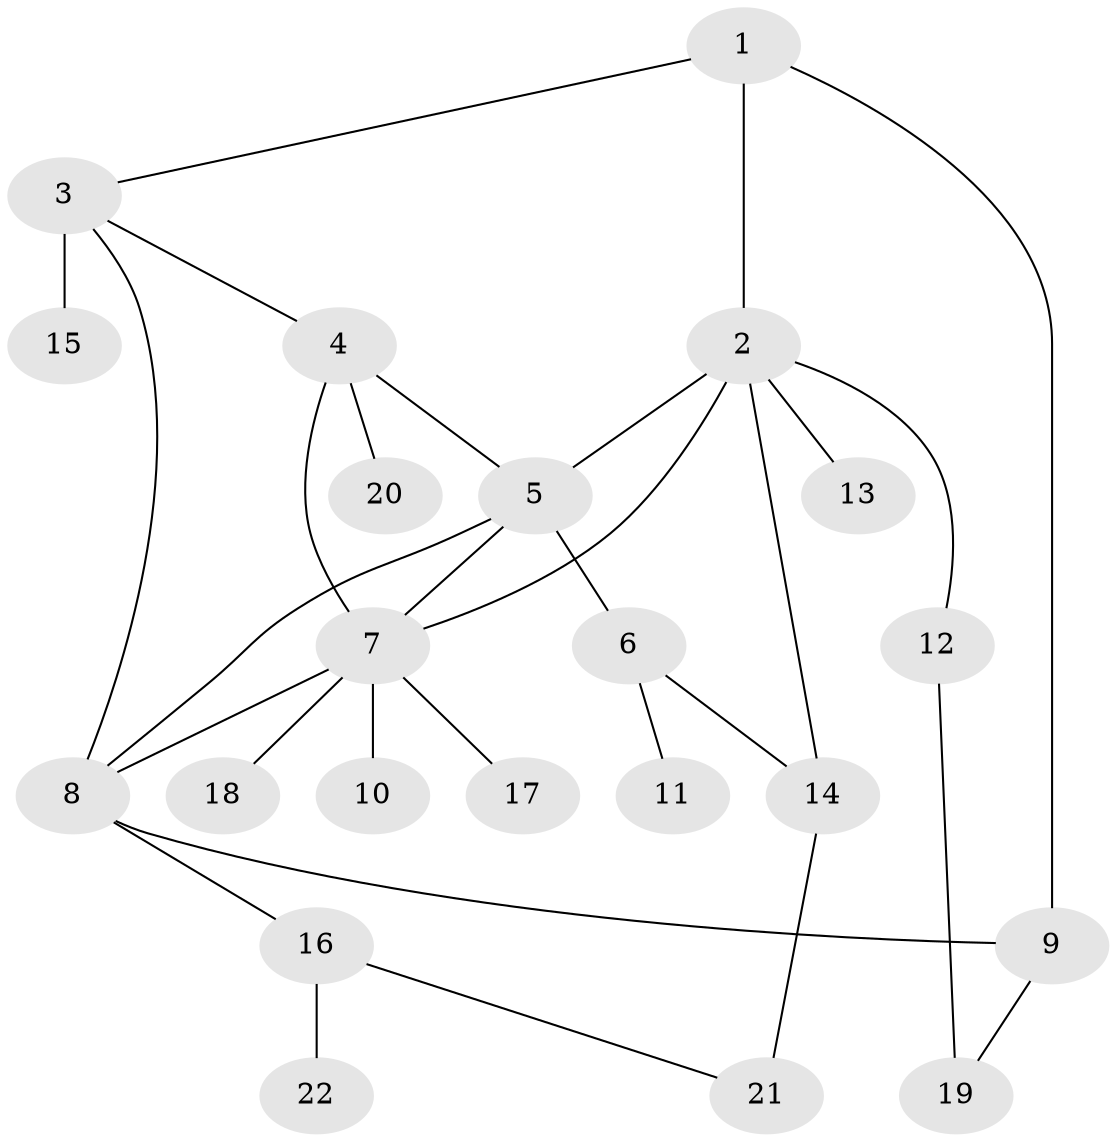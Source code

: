 // original degree distribution, {4: 0.04, 8: 0.02, 9: 0.02, 5: 0.06, 2: 0.14, 11: 0.02, 7: 0.02, 1: 0.56, 3: 0.12}
// Generated by graph-tools (version 1.1) at 2025/52/03/04/25 22:52:31]
// undirected, 22 vertices, 30 edges
graph export_dot {
  node [color=gray90,style=filled];
  1;
  2;
  3;
  4;
  5;
  6;
  7;
  8;
  9;
  10;
  11;
  12;
  13;
  14;
  15;
  16;
  17;
  18;
  19;
  20;
  21;
  22;
  1 -- 2 [weight=1.0];
  1 -- 3 [weight=1.0];
  1 -- 9 [weight=1.0];
  2 -- 5 [weight=1.0];
  2 -- 7 [weight=1.0];
  2 -- 12 [weight=1.0];
  2 -- 13 [weight=1.0];
  2 -- 14 [weight=2.0];
  3 -- 4 [weight=1.0];
  3 -- 8 [weight=1.0];
  3 -- 15 [weight=5.0];
  4 -- 5 [weight=1.0];
  4 -- 7 [weight=1.0];
  4 -- 20 [weight=1.0];
  5 -- 6 [weight=1.0];
  5 -- 7 [weight=1.0];
  5 -- 8 [weight=1.0];
  6 -- 11 [weight=2.0];
  6 -- 14 [weight=1.0];
  7 -- 8 [weight=1.0];
  7 -- 10 [weight=4.0];
  7 -- 17 [weight=1.0];
  7 -- 18 [weight=1.0];
  8 -- 9 [weight=2.0];
  8 -- 16 [weight=1.0];
  9 -- 19 [weight=1.0];
  12 -- 19 [weight=1.0];
  14 -- 21 [weight=1.0];
  16 -- 21 [weight=1.0];
  16 -- 22 [weight=1.0];
}
